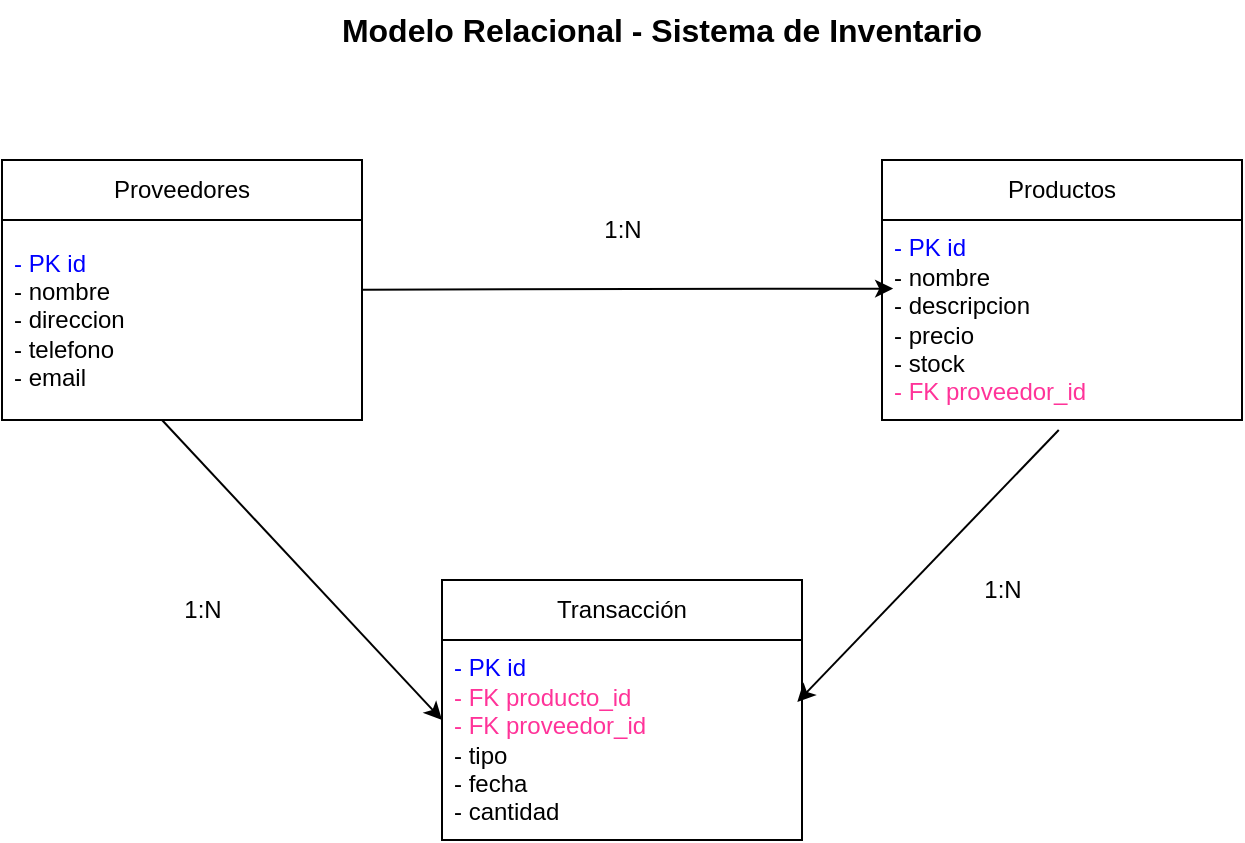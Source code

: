 <mxfile>
    <diagram id="d3jmf_HaA8kFaK0TcC_a" name="Modelo Relacional">
        <mxGraphModel dx="463" dy="361" grid="1" gridSize="10" guides="1" tooltips="1" connect="1" arrows="1" fold="1" page="1" pageScale="1" pageWidth="850" pageHeight="1100" math="0" shadow="0">
            <root>
                <mxCell id="0"/>
                <mxCell id="1" parent="0"/>
                <mxCell id="61" value="Modelo Relacional - Sistema de Inventario" style="text;html=1;strokeColor=none;fillColor=none;align=center;verticalAlign=middle;whiteSpace=wrap;rounded=0;fontSize=16;fontStyle=1;" vertex="1" parent="1">
                    <mxGeometry x="190" y="70" width="400" height="30" as="geometry"/>
                </mxCell>
                <mxCell id="70" value="" style="ellipse;whiteSpace=wrap;html=1;aspect=fixed;fillColor=none;strokeColor=none;" vertex="1" parent="1">
                    <mxGeometry x="477" y="125" width="6" height="6" as="geometry"/>
                </mxCell>
                <mxCell id="71" value="" style="ellipse;whiteSpace=wrap;html=1;aspect=fixed;fillColor=none;strokeColor=none;" vertex="1" parent="1">
                    <mxGeometry x="477" y="125" width="6" height="6" as="geometry"/>
                </mxCell>
                <mxCell id="100" value="" style="edgeStyle=none;html=1;entryX=0.031;entryY=0.343;entryDx=0;entryDy=0;entryPerimeter=0;" edge="1" parent="1" source="84" target="97">
                    <mxGeometry relative="1" as="geometry">
                        <mxPoint x="380" y="187.4" as="targetPoint"/>
                    </mxGeometry>
                </mxCell>
                <mxCell id="84" value="Proveedores" style="swimlane;fontStyle=0;childLayout=stackLayout;horizontal=1;startSize=30;horizontalStack=0;resizeParent=1;resizeParentMax=0;resizeLast=0;collapsible=1;marginBottom=0;whiteSpace=wrap;html=1;" vertex="1" parent="1">
                    <mxGeometry x="60" y="150" width="180" height="130" as="geometry"/>
                </mxCell>
                <mxCell id="85" value="&lt;font&gt;&lt;font style=&quot;color: rgb(0, 0, 255);&quot;&gt;- PK id&lt;/font&gt;&lt;br style=&quot;scrollbar-color: rgb(226, 226, 226) rgb(251, 251, 251);&quot;&gt;&lt;/font&gt;&lt;span style=&quot;color: rgb(0, 0, 0);&quot;&gt;- nombre&lt;/span&gt;&lt;br style=&quot;color: rgb(63, 63, 63); scrollbar-color: rgb(226, 226, 226) rgb(251, 251, 251);&quot;&gt;&lt;span style=&quot;color: rgb(0, 0, 0);&quot;&gt;- direccion&lt;/span&gt;&lt;br style=&quot;color: rgb(63, 63, 63); scrollbar-color: rgb(226, 226, 226) rgb(251, 251, 251);&quot;&gt;&lt;span style=&quot;color: rgb(0, 0, 0);&quot;&gt;- telefono&lt;/span&gt;&lt;br style=&quot;color: rgb(63, 63, 63); scrollbar-color: rgb(226, 226, 226) rgb(251, 251, 251);&quot;&gt;&lt;span style=&quot;color: rgb(0, 0, 0);&quot;&gt;- email&lt;/span&gt;" style="text;strokeColor=none;fillColor=none;align=left;verticalAlign=middle;spacingLeft=4;spacingRight=4;overflow=hidden;points=[[0,0.5],[1,0.5]];portConstraint=eastwest;rotatable=0;whiteSpace=wrap;html=1;" vertex="1" parent="84">
                    <mxGeometry y="30" width="180" height="100" as="geometry"/>
                </mxCell>
                <mxCell id="94" value="" style="endArrow=classic;html=1;entryX=0;entryY=0.5;entryDx=0;entryDy=0;" edge="1" parent="1" source="85">
                    <mxGeometry width="50" height="50" relative="1" as="geometry">
                        <mxPoint x="390" y="290" as="sourcePoint"/>
                        <mxPoint x="280" y="430" as="targetPoint"/>
                        <Array as="points">
                            <mxPoint x="140" y="280"/>
                        </Array>
                    </mxGeometry>
                </mxCell>
                <mxCell id="96" value="Productos" style="swimlane;fontStyle=0;childLayout=stackLayout;horizontal=1;startSize=30;horizontalStack=0;resizeParent=1;resizeParentMax=0;resizeLast=0;collapsible=1;marginBottom=0;whiteSpace=wrap;html=1;" vertex="1" parent="1">
                    <mxGeometry x="500" y="150" width="180" height="130" as="geometry"/>
                </mxCell>
                <mxCell id="97" value="&lt;font&gt;&lt;span&gt;&lt;font style=&quot;color: rgb(0, 0, 255);&quot;&gt;- PK id&lt;/font&gt;&lt;/span&gt;&lt;br style=&quot;scrollbar-color: rgb(226, 226, 226) rgb(251, 251, 251); color: rgb(63, 63, 63);&quot;&gt;&lt;/font&gt;&lt;span style=&quot;color: rgb(0, 0, 0);&quot;&gt;- nombre&lt;/span&gt;&lt;br style=&quot;color: rgb(63, 63, 63); scrollbar-color: rgb(226, 226, 226) rgb(251, 251, 251);&quot;&gt;&lt;span style=&quot;color: rgb(0, 0, 0);&quot;&gt;- descripcion&lt;/span&gt;&lt;div&gt;&lt;span style=&quot;color: rgb(0, 0, 0);&quot;&gt;- precio&lt;/span&gt;&lt;/div&gt;&lt;div&gt;&lt;span style=&quot;color: rgb(0, 0, 0);&quot;&gt;- stock&lt;/span&gt;&lt;/div&gt;&lt;div&gt;&lt;span&gt;&lt;font style=&quot;color: rgb(255, 51, 153);&quot;&gt;- FK proveedor_id&lt;/font&gt;&lt;/span&gt;&lt;/div&gt;" style="text;strokeColor=none;fillColor=none;align=left;verticalAlign=middle;spacingLeft=4;spacingRight=4;overflow=hidden;points=[[0,0.5],[1,0.5]];portConstraint=eastwest;rotatable=0;whiteSpace=wrap;html=1;" vertex="1" parent="96">
                    <mxGeometry y="30" width="180" height="100" as="geometry"/>
                </mxCell>
                <mxCell id="101" value="1:N" style="text;html=1;align=center;verticalAlign=middle;resizable=0;points=[];autosize=1;strokeColor=none;fillColor=none;" vertex="1" parent="1">
                    <mxGeometry x="350" y="170" width="40" height="30" as="geometry"/>
                </mxCell>
                <mxCell id="102" value="1:N" style="text;html=1;align=center;verticalAlign=middle;resizable=0;points=[];autosize=1;strokeColor=none;fillColor=none;" vertex="1" parent="1">
                    <mxGeometry x="140" y="360" width="40" height="30" as="geometry"/>
                </mxCell>
                <mxCell id="103" value="Transacción" style="swimlane;fontStyle=0;childLayout=stackLayout;horizontal=1;startSize=30;horizontalStack=0;resizeParent=1;resizeParentMax=0;resizeLast=0;collapsible=1;marginBottom=0;whiteSpace=wrap;html=1;" vertex="1" parent="1">
                    <mxGeometry x="280" y="360" width="180" height="130" as="geometry"/>
                </mxCell>
                <mxCell id="104" value="&lt;font&gt;&lt;span&gt;&lt;font style=&quot;color: rgb(0, 0, 255);&quot;&gt;- PK id&lt;/font&gt;&lt;/span&gt;&lt;br style=&quot;scrollbar-color: rgb(226, 226, 226) rgb(251, 251, 251); color: rgb(63, 63, 63);&quot;&gt;&lt;/font&gt;&lt;span&gt;&lt;font style=&quot;color: rgb(255, 51, 153);&quot;&gt;- FK producto_id&lt;/font&gt;&lt;/span&gt;&lt;div&gt;&lt;span style=&quot;color: rgb(0, 0, 0);&quot;&gt;&lt;font style=&quot;color: rgb(255, 51, 153);&quot;&gt;- FK proveedor_id&lt;/font&gt;&lt;/span&gt;&lt;/div&gt;&lt;div&gt;&lt;span style=&quot;color: rgb(0, 0, 0);&quot;&gt;- tipo&lt;/span&gt;&lt;/div&gt;&lt;div&gt;&lt;span style=&quot;color: rgb(0, 0, 0);&quot;&gt;- fecha&lt;/span&gt;&lt;/div&gt;&lt;div&gt;&lt;span style=&quot;color: rgb(0, 0, 0);&quot;&gt;- cantidad&lt;/span&gt;&lt;/div&gt;" style="text;strokeColor=none;fillColor=none;align=left;verticalAlign=middle;spacingLeft=4;spacingRight=4;overflow=hidden;points=[[0,0.5],[1,0.5]];portConstraint=eastwest;rotatable=0;whiteSpace=wrap;html=1;" vertex="1" parent="103">
                    <mxGeometry y="30" width="180" height="100" as="geometry"/>
                </mxCell>
                <mxCell id="105" value="" style="edgeStyle=none;html=1;entryX=0.987;entryY=0.31;entryDx=0;entryDy=0;entryPerimeter=0;exitX=0.491;exitY=1.05;exitDx=0;exitDy=0;exitPerimeter=0;" edge="1" parent="1" source="97" target="104">
                    <mxGeometry relative="1" as="geometry">
                        <mxPoint x="425" y="375.33" as="sourcePoint"/>
                        <mxPoint x="691" y="374.33" as="targetPoint"/>
                    </mxGeometry>
                </mxCell>
                <mxCell id="106" value="1:N" style="text;html=1;align=center;verticalAlign=middle;resizable=0;points=[];autosize=1;strokeColor=none;fillColor=none;" vertex="1" parent="1">
                    <mxGeometry x="540" y="350" width="40" height="30" as="geometry"/>
                </mxCell>
            </root>
        </mxGraphModel>
    </diagram>
</mxfile>